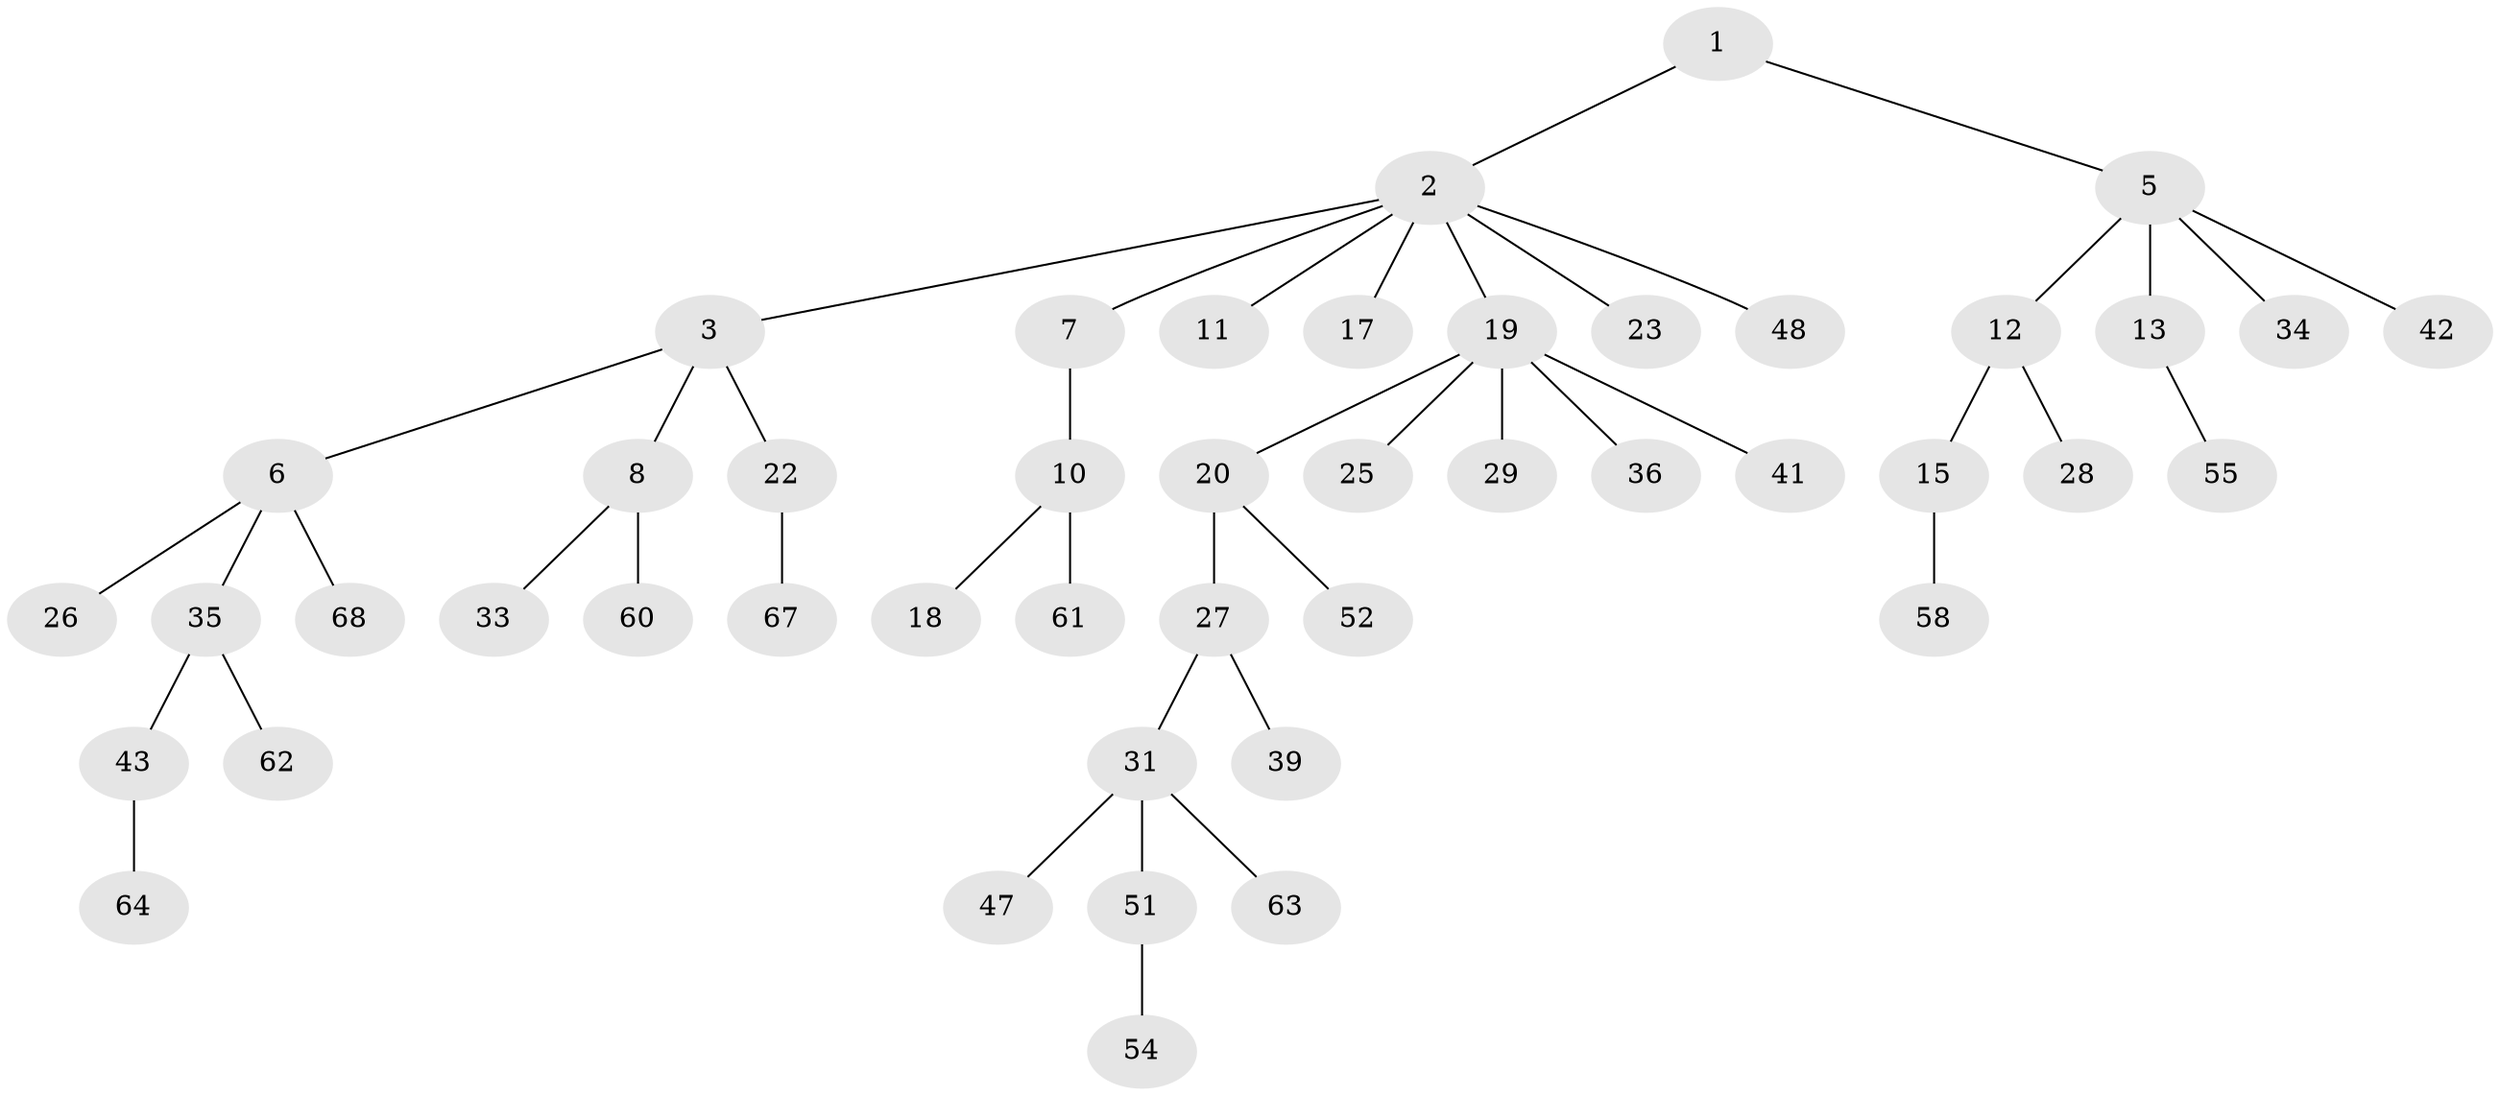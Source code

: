 // Generated by graph-tools (version 1.1) at 2025/52/02/27/25 19:52:13]
// undirected, 46 vertices, 45 edges
graph export_dot {
graph [start="1"]
  node [color=gray90,style=filled];
  1;
  2 [super="+4"];
  3 [super="+14"];
  5 [super="+9"];
  6 [super="+30"];
  7 [super="+46"];
  8 [super="+16"];
  10 [super="+21"];
  11;
  12;
  13 [super="+66"];
  15 [super="+56"];
  17;
  18;
  19 [super="+24"];
  20 [super="+32"];
  22 [super="+38"];
  23 [super="+50"];
  25 [super="+59"];
  26;
  27 [super="+44"];
  28 [super="+53"];
  29 [super="+49"];
  31 [super="+37"];
  33;
  34 [super="+45"];
  35 [super="+40"];
  36;
  39;
  41;
  42;
  43 [super="+65"];
  47;
  48;
  51 [super="+57"];
  52;
  54;
  55;
  58;
  60;
  61;
  62;
  63;
  64;
  67;
  68;
  1 -- 2;
  1 -- 5;
  2 -- 3;
  2 -- 48;
  2 -- 17;
  2 -- 19;
  2 -- 23;
  2 -- 7;
  2 -- 11;
  3 -- 6;
  3 -- 8;
  3 -- 22;
  5 -- 12;
  5 -- 13;
  5 -- 42;
  5 -- 34;
  6 -- 26;
  6 -- 35;
  6 -- 68;
  7 -- 10;
  8 -- 33;
  8 -- 60;
  10 -- 18;
  10 -- 61;
  12 -- 15;
  12 -- 28;
  13 -- 55;
  15 -- 58;
  19 -- 20;
  19 -- 25;
  19 -- 29;
  19 -- 41;
  19 -- 36;
  20 -- 27;
  20 -- 52;
  22 -- 67;
  27 -- 31;
  27 -- 39;
  31 -- 47;
  31 -- 63;
  31 -- 51;
  35 -- 43;
  35 -- 62;
  43 -- 64;
  51 -- 54;
}

